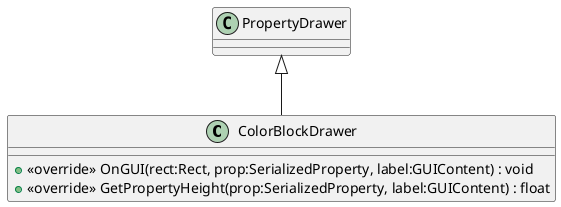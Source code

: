 @startuml
class ColorBlockDrawer {
    + <<override>> OnGUI(rect:Rect, prop:SerializedProperty, label:GUIContent) : void
    + <<override>> GetPropertyHeight(prop:SerializedProperty, label:GUIContent) : float
}
PropertyDrawer <|-- ColorBlockDrawer
@enduml
